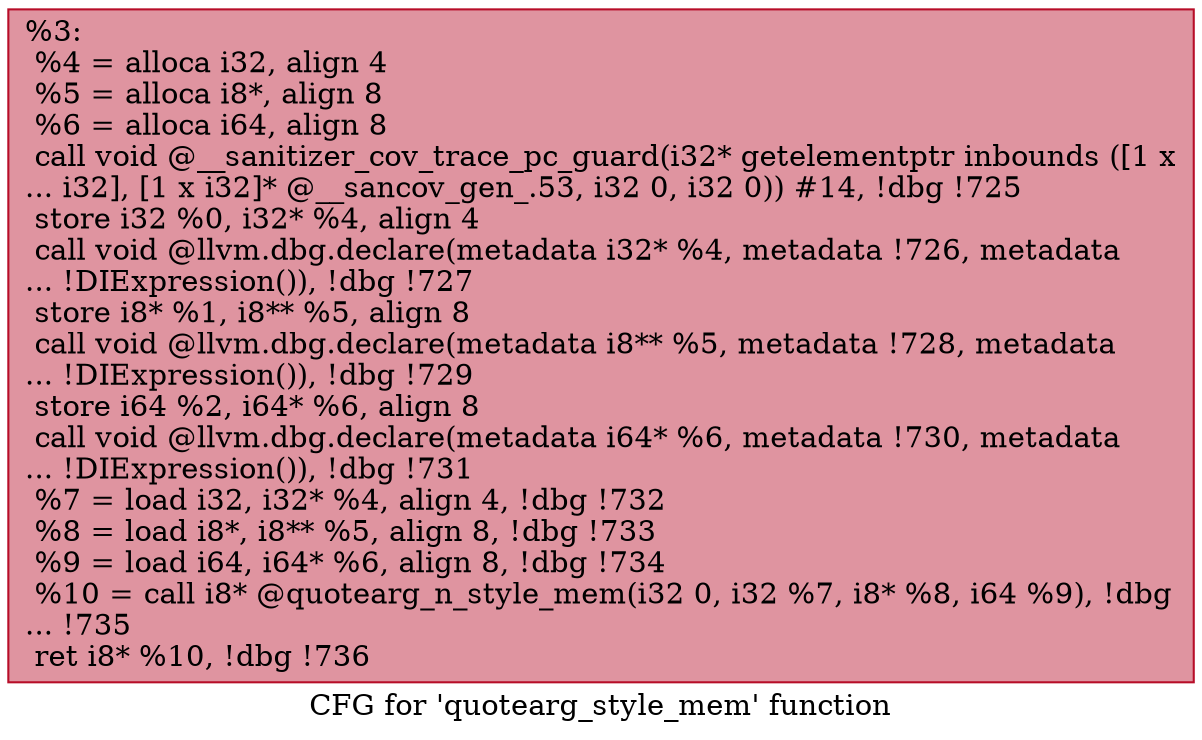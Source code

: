 digraph "CFG for 'quotearg_style_mem' function" {
	label="CFG for 'quotearg_style_mem' function";

	Node0x555ee4e90b30 [shape=record,color="#b70d28ff", style=filled, fillcolor="#b70d2870",label="{%3:\l  %4 = alloca i32, align 4\l  %5 = alloca i8*, align 8\l  %6 = alloca i64, align 8\l  call void @__sanitizer_cov_trace_pc_guard(i32* getelementptr inbounds ([1 x\l... i32], [1 x i32]* @__sancov_gen_.53, i32 0, i32 0)) #14, !dbg !725\l  store i32 %0, i32* %4, align 4\l  call void @llvm.dbg.declare(metadata i32* %4, metadata !726, metadata\l... !DIExpression()), !dbg !727\l  store i8* %1, i8** %5, align 8\l  call void @llvm.dbg.declare(metadata i8** %5, metadata !728, metadata\l... !DIExpression()), !dbg !729\l  store i64 %2, i64* %6, align 8\l  call void @llvm.dbg.declare(metadata i64* %6, metadata !730, metadata\l... !DIExpression()), !dbg !731\l  %7 = load i32, i32* %4, align 4, !dbg !732\l  %8 = load i8*, i8** %5, align 8, !dbg !733\l  %9 = load i64, i64* %6, align 8, !dbg !734\l  %10 = call i8* @quotearg_n_style_mem(i32 0, i32 %7, i8* %8, i64 %9), !dbg\l... !735\l  ret i8* %10, !dbg !736\l}"];
}
